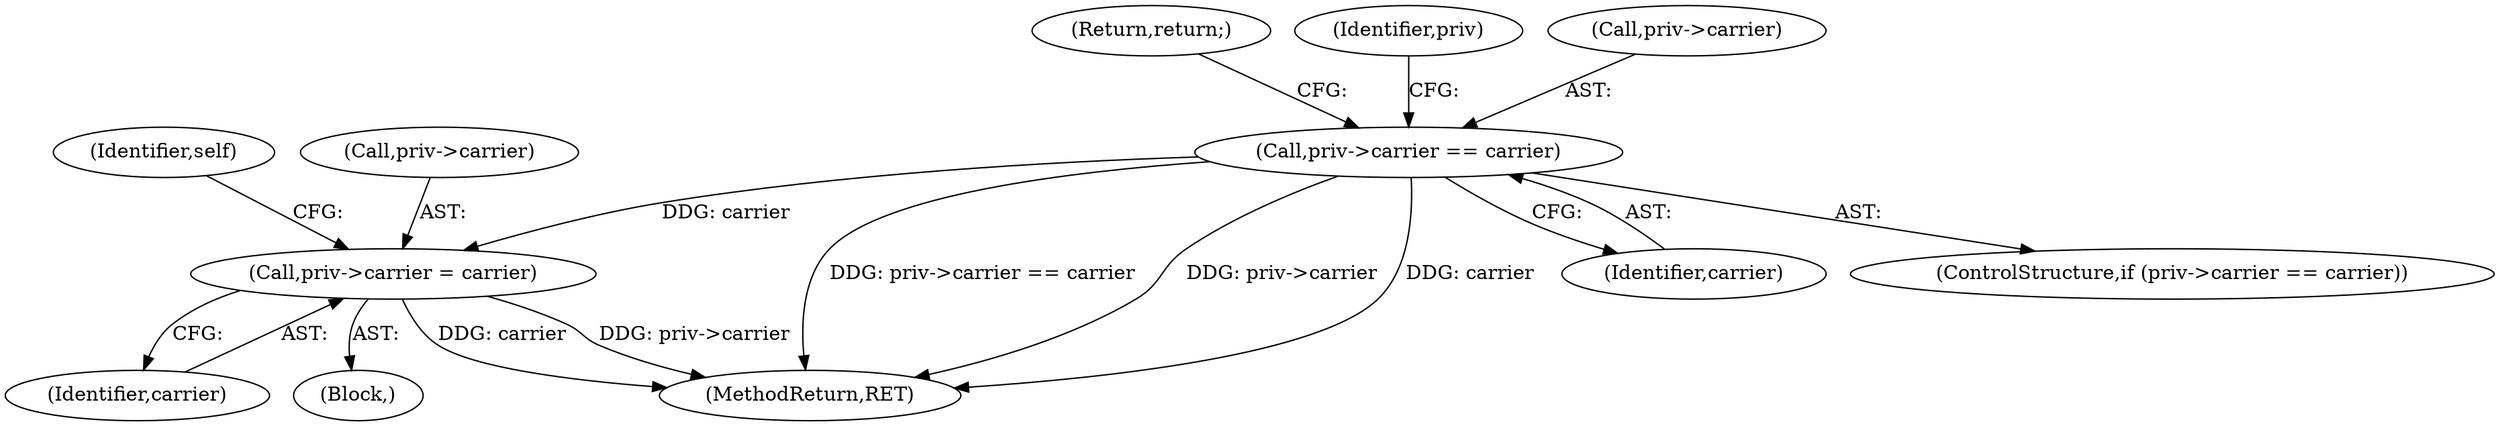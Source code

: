 digraph "0_NetworkManager_d5fc88e573fa58b93034b04d35a2454f5d28cad9@pointer" {
"1001387" [label="(Call,priv->carrier == carrier)"];
"1001393" [label="(Call,priv->carrier = carrier)"];
"1001397" [label="(Identifier,carrier)"];
"1001400" [label="(Identifier,self)"];
"1001392" [label="(Return,return;)"];
"1001394" [label="(Call,priv->carrier)"];
"1007368" [label="(MethodReturn,RET)"];
"1001391" [label="(Identifier,carrier)"];
"1001386" [label="(ControlStructure,if (priv->carrier == carrier))"];
"1001393" [label="(Call,priv->carrier = carrier)"];
"1001395" [label="(Identifier,priv)"];
"1001370" [label="(Block,)"];
"1001388" [label="(Call,priv->carrier)"];
"1001387" [label="(Call,priv->carrier == carrier)"];
"1001387" -> "1001386"  [label="AST: "];
"1001387" -> "1001391"  [label="CFG: "];
"1001388" -> "1001387"  [label="AST: "];
"1001391" -> "1001387"  [label="AST: "];
"1001392" -> "1001387"  [label="CFG: "];
"1001395" -> "1001387"  [label="CFG: "];
"1001387" -> "1007368"  [label="DDG: priv->carrier == carrier"];
"1001387" -> "1007368"  [label="DDG: priv->carrier"];
"1001387" -> "1007368"  [label="DDG: carrier"];
"1001387" -> "1001393"  [label="DDG: carrier"];
"1001393" -> "1001370"  [label="AST: "];
"1001393" -> "1001397"  [label="CFG: "];
"1001394" -> "1001393"  [label="AST: "];
"1001397" -> "1001393"  [label="AST: "];
"1001400" -> "1001393"  [label="CFG: "];
"1001393" -> "1007368"  [label="DDG: carrier"];
"1001393" -> "1007368"  [label="DDG: priv->carrier"];
}
